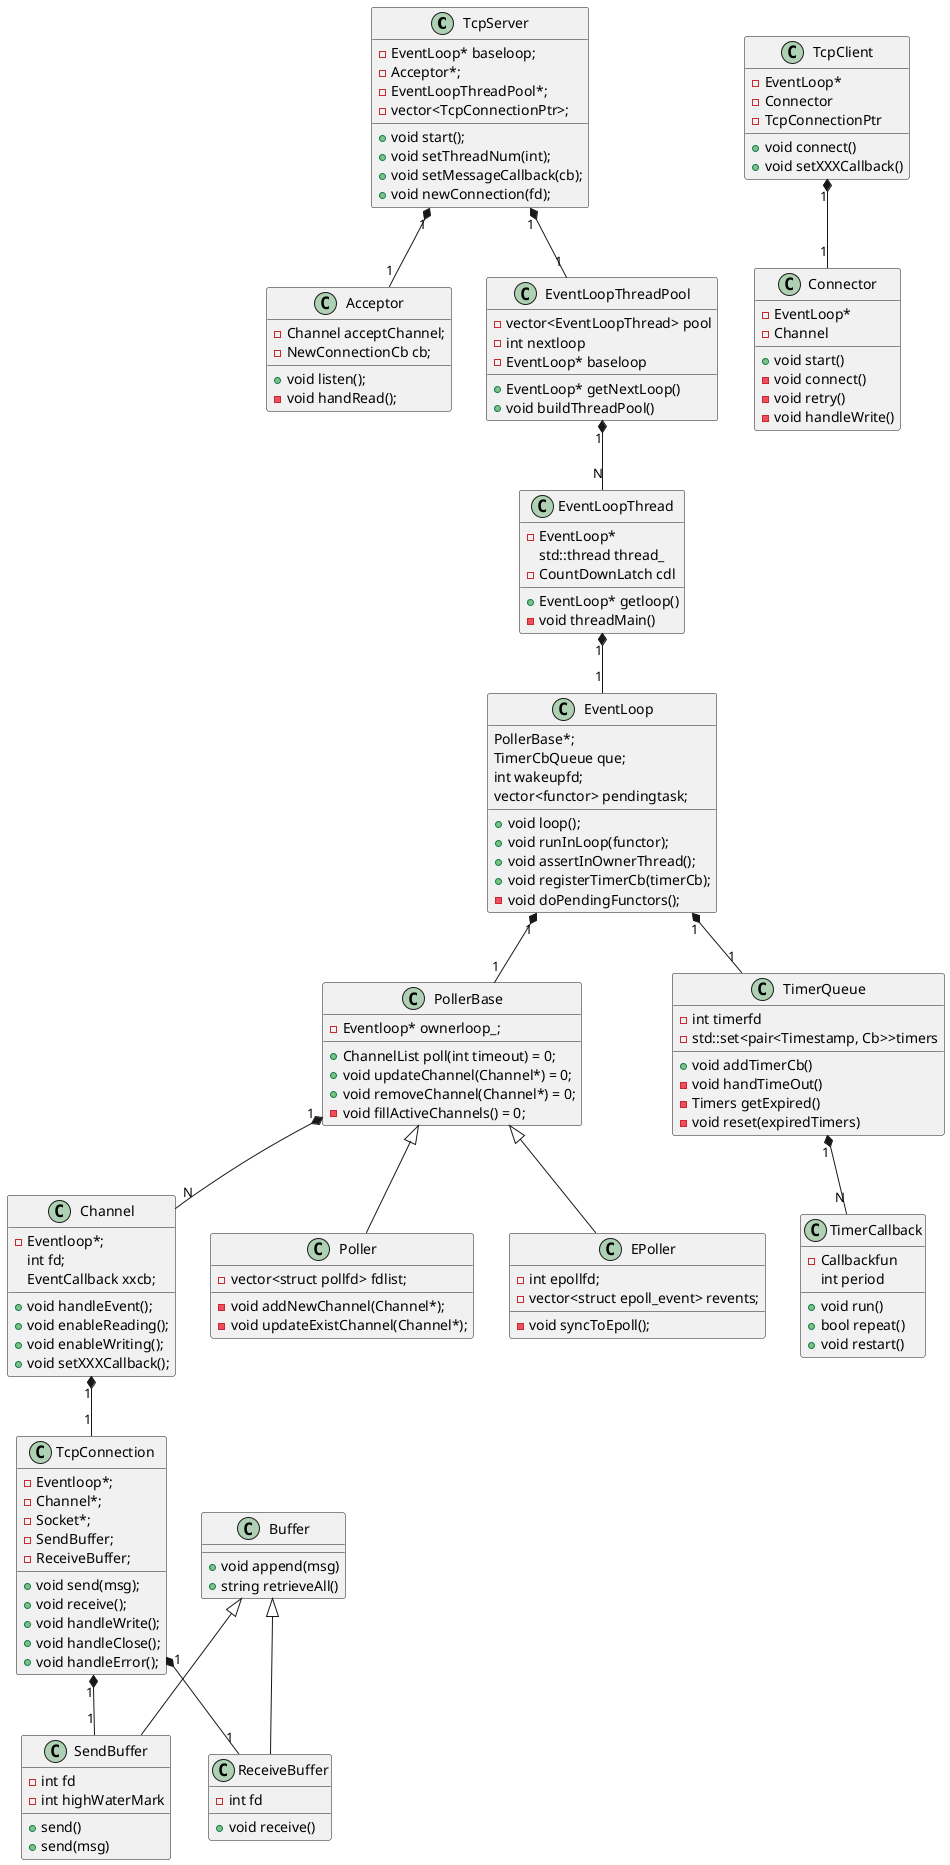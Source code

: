 
@startuml

class TcpServer{
-EventLoop* baseloop;
-Acceptor*;
-EventLoopThreadPool*;
-vector<TcpConnectionPtr>;
+void start();
+void setThreadNum(int);
+void setMessageCallback(cb);
+void newConnection(fd);
}

class Acceptor{
+void listen();
-void handRead();
-Channel acceptChannel;
-NewConnectionCb cb;
}

class EventLoopThread{
+EventLoop* getloop()
-void threadMain()
-EventLoop*
std::thread thread_
-CountDownLatch cdl
}

class EventLoopThreadPool{
+EventLoop* getNextLoop()
+void buildThreadPool()
-vector<EventLoopThread> pool
-int nextloop
-EventLoop* baseloop
}

class EventLoop{
+void loop();
+void runInLoop(functor);
+void assertInOwnerThread();
+void registerTimerCb(timerCb);
-void doPendingFunctors();
PollerBase*;
TimerCbQueue que;
int wakeupfd;
vector<functor> pendingtask;
}


class Channel{
+void handleEvent();
+void enableReading();
+void enableWriting();
+void setXXXCallback();
-Eventloop*; 
int fd;
EventCallback xxcb;
}


class PollerBase{
+ChannelList poll(int timeout) = 0;
+void updateChannel(Channel*) = 0;
+void removeChannel(Channel*) = 0;
-void fillActiveChannels() = 0;
-Eventloop* ownerloop_;
}

class Poller{
-void addNewChannel(Channel*);
-void updateExistChannel(Channel*);
-vector<struct pollfd> fdlist;
}

class EPoller{
-void syncToEpoll();
-int epollfd;
-vector<struct epoll_event> revents;
}


class TcpConnection{
+void send(msg);
+void receive();
+void handleWrite();
+void handleClose();
+void handleError();
-Eventloop*;
-Channel*;
-Socket*;
-SendBuffer;
-ReceiveBuffer;
}

class Buffer{
+void append(msg)
+string retrieveAll()
}

class SendBuffer{
+ send()
+ send(msg)
-int fd
-int highWaterMark
}

class ReceiveBuffer{
+void receive()
-int fd
}

class TimerQueue{
+void addTimerCb()
-void handTimeOut()
-Timers getExpired()
-void reset(expiredTimers)
-int timerfd
-std::set<pair<Timestamp, Cb>>timers
}

class TimerCallback{
+void run()
+bool repeat()
+void restart()
-Callbackfun
int period
}

class Connector{
+void start()
-void connect()
-void retry()
-void handleWrite()
-EventLoop*
-Channel
}

class TcpClient{
+void connect()
+void setXXXCallback()
-EventLoop*
-Connector
-TcpConnectionPtr
}


TcpServer "1" *-- "1" EventLoopThreadPool
TcpServer "1" *-- "1" Acceptor
EventLoopThreadPool "1" *-- "N" EventLoopThread
EventLoopThread "1" *-- "1" EventLoop
EventLoop "1" *-- "1" PollerBase
EventLoop "1" *-- "1" TimerQueue
TimerQueue "1" *-- "N" TimerCallback
PollerBase "1" *-- "N" Channel
Channel  "1" *-- "1" TcpConnection
TcpConnection "1" *-- "1" SendBuffer
TcpConnection "1" *-- "1" ReceiveBuffer
TcpClient "1" *-- "1" Connector
PollerBase <|-- EPoller
PollerBase <|-- Poller
Buffer <|-- SendBuffer
Buffer <|-- ReceiveBuffer

@enduml